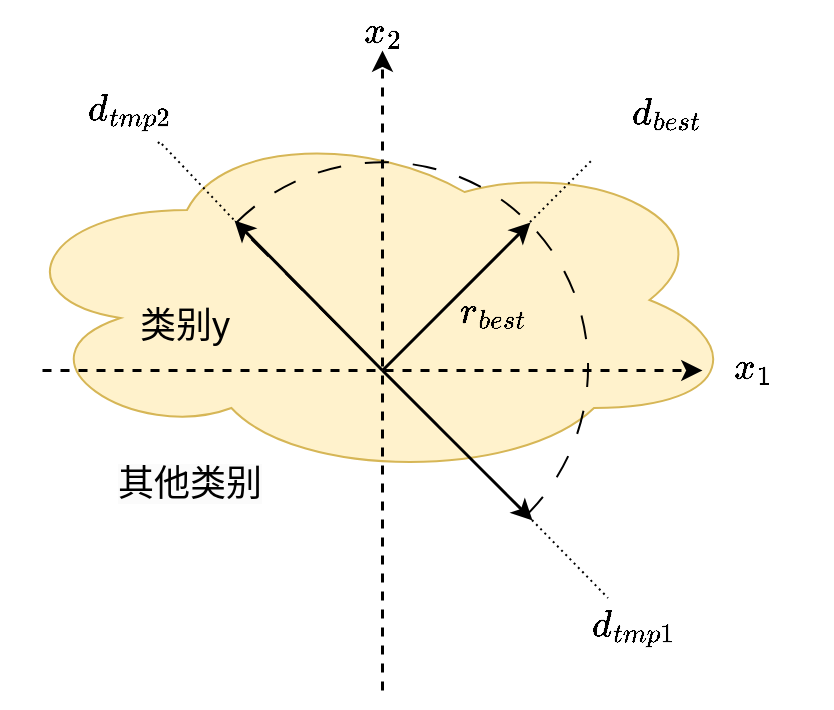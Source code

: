 <mxfile version="24.9.1">
  <diagram id="xYdNO2pWOcxc1LeID5YG" name="第 2 页">
    <mxGraphModel dx="374" dy="601" grid="1" gridSize="5" guides="1" tooltips="1" connect="1" arrows="1" fold="1" page="1" pageScale="1" pageWidth="850" pageHeight="1100" math="1" shadow="0">
      <root>
        <mxCell id="0" />
        <mxCell id="1" parent="0" />
        <mxCell id="ypvexTDK46IFZ8-2AjkU-25" value="" style="ellipse;shape=cloud;whiteSpace=wrap;html=1;fillColor=#fff2cc;strokeColor=#d6b656;" vertex="1" parent="1">
          <mxGeometry x="170" y="195" width="370" height="180" as="geometry" />
        </mxCell>
        <mxCell id="ypvexTDK46IFZ8-2AjkU-22" value="" style="verticalLabelPosition=bottom;verticalAlign=top;html=1;shape=mxgraph.basic.half_circle;rotation=-135;dashed=1;strokeWidth=1;dashPattern=12 12;fillColor=none;" vertex="1" parent="1">
          <mxGeometry x="293.32" y="230.9" width="206" height="103.83" as="geometry" />
        </mxCell>
        <mxCell id="ypvexTDK46IFZ8-2AjkU-1" value="" style="endArrow=classic;html=1;rounded=0;dashed=1;strokeWidth=1.5;" edge="1" parent="1">
          <mxGeometry width="50" height="50" relative="1" as="geometry">
            <mxPoint x="190" y="320" as="sourcePoint" />
            <mxPoint x="520" y="320" as="targetPoint" />
          </mxGeometry>
        </mxCell>
        <mxCell id="ypvexTDK46IFZ8-2AjkU-2" value="" style="endArrow=classic;html=1;rounded=0;dashed=1;strokeWidth=1.5;" edge="1" parent="1">
          <mxGeometry width="50" height="50" relative="1" as="geometry">
            <mxPoint x="360" y="480" as="sourcePoint" />
            <mxPoint x="360" y="160" as="targetPoint" />
          </mxGeometry>
        </mxCell>
        <mxCell id="ypvexTDK46IFZ8-2AjkU-9" value="" style="endArrow=classic;html=1;rounded=0;strokeWidth=1.5;" edge="1" parent="1">
          <mxGeometry width="50" height="50" relative="1" as="geometry">
            <mxPoint x="360" y="320" as="sourcePoint" />
            <mxPoint x="435" y="395" as="targetPoint" />
          </mxGeometry>
        </mxCell>
        <mxCell id="ypvexTDK46IFZ8-2AjkU-10" value="" style="endArrow=classic;html=1;rounded=0;strokeWidth=1.5;" edge="1" parent="1">
          <mxGeometry width="50" height="50" relative="1" as="geometry">
            <mxPoint x="360" y="320" as="sourcePoint" />
            <mxPoint x="434" y="246" as="targetPoint" />
          </mxGeometry>
        </mxCell>
        <mxCell id="ypvexTDK46IFZ8-2AjkU-8" value="" style="endArrow=classic;html=1;rounded=0;strokeWidth=1.5;" edge="1" parent="1">
          <mxGeometry width="50" height="50" relative="1" as="geometry">
            <mxPoint x="360" y="320" as="sourcePoint" />
            <mxPoint x="286" y="245" as="targetPoint" />
          </mxGeometry>
        </mxCell>
        <mxCell id="ypvexTDK46IFZ8-2AjkU-29" value="&lt;font style=&quot;font-size: 16px;&quot;&gt;$$x_2$$&lt;/font&gt;" style="text;html=1;align=center;verticalAlign=middle;resizable=0;points=[];autosize=1;strokeColor=none;fillColor=none;" vertex="1" parent="1">
          <mxGeometry x="320" y="135" width="80" height="32" as="geometry" />
        </mxCell>
        <mxCell id="ypvexTDK46IFZ8-2AjkU-30" value="&lt;span style=&quot;font-size: 16px;&quot;&gt;$$r_{best}$$&lt;/span&gt;" style="text;html=1;align=center;verticalAlign=middle;resizable=0;points=[];autosize=1;strokeColor=none;fillColor=none;" vertex="1" parent="1">
          <mxGeometry x="360" y="275" width="110" height="32" as="geometry" />
        </mxCell>
        <mxCell id="ypvexTDK46IFZ8-2AjkU-32" value="&lt;span style=&quot;font-size: 16px;&quot;&gt;$$d_{best}$$&lt;/span&gt;" style="text;html=1;align=center;verticalAlign=middle;resizable=0;points=[];autosize=1;strokeColor=none;fillColor=none;" vertex="1" parent="1">
          <mxGeometry x="445" y="175" width="113" height="32" as="geometry" />
        </mxCell>
        <mxCell id="ypvexTDK46IFZ8-2AjkU-35" value="" style="endArrow=none;dashed=1;html=1;rounded=0;dashPattern=1 2;" edge="1" parent="1">
          <mxGeometry width="50" height="50" relative="1" as="geometry">
            <mxPoint x="434" y="246" as="sourcePoint" />
            <mxPoint x="465" y="215" as="targetPoint" />
          </mxGeometry>
        </mxCell>
        <mxCell id="ypvexTDK46IFZ8-2AjkU-37" value="" style="endArrow=none;dashed=1;html=1;rounded=0;dashPattern=1 2;" edge="1" parent="1">
          <mxGeometry width="50" height="50" relative="1" as="geometry">
            <mxPoint x="435" y="395" as="sourcePoint" />
            <mxPoint x="473" y="434" as="targetPoint" />
          </mxGeometry>
        </mxCell>
        <mxCell id="ypvexTDK46IFZ8-2AjkU-38" value="" style="endArrow=none;dashed=1;html=1;rounded=0;dashPattern=1 2;" edge="1" parent="1" source="ypvexTDK46IFZ8-2AjkU-40">
          <mxGeometry width="50" height="50" relative="1" as="geometry">
            <mxPoint x="248" y="206" as="sourcePoint" />
            <mxPoint x="286" y="245" as="targetPoint" />
          </mxGeometry>
        </mxCell>
        <mxCell id="ypvexTDK46IFZ8-2AjkU-41" value="&lt;span style=&quot;font-size: 16px;&quot;&gt;$$d_{tmp1}$$&lt;/span&gt;" style="text;html=1;align=center;verticalAlign=middle;resizable=0;points=[];autosize=1;strokeColor=none;fillColor=none;" vertex="1" parent="1">
          <mxGeometry x="425" y="430" width="120" height="35" as="geometry" />
        </mxCell>
        <mxCell id="ypvexTDK46IFZ8-2AjkU-42" value="" style="endArrow=none;dashed=1;html=1;rounded=0;dashPattern=1 2;" edge="1" parent="1" target="ypvexTDK46IFZ8-2AjkU-40">
          <mxGeometry width="50" height="50" relative="1" as="geometry">
            <mxPoint x="248" y="206" as="sourcePoint" />
            <mxPoint x="286" y="245" as="targetPoint" />
          </mxGeometry>
        </mxCell>
        <mxCell id="ypvexTDK46IFZ8-2AjkU-40" value="&lt;span style=&quot;font-size: 16px;&quot;&gt;$$d_{tmp2}$$&lt;/span&gt;" style="text;html=1;align=center;verticalAlign=middle;resizable=0;points=[];autosize=1;strokeColor=none;fillColor=none;" vertex="1" parent="1">
          <mxGeometry x="173.32" y="172" width="120" height="35" as="geometry" />
        </mxCell>
        <mxCell id="ypvexTDK46IFZ8-2AjkU-44" value="&lt;font style=&quot;font-size: 18px;&quot;&gt;类别y&lt;/font&gt;" style="text;html=1;align=center;verticalAlign=middle;resizable=0;points=[];autosize=1;strokeColor=none;fillColor=none;" vertex="1" parent="1">
          <mxGeometry x="228" y="278" width="65" height="40" as="geometry" />
        </mxCell>
        <mxCell id="ypvexTDK46IFZ8-2AjkU-45" value="&lt;span style=&quot;color: rgb(0, 0, 0); font-family: Helvetica; font-size: 18px; font-style: normal; font-variant-ligatures: normal; font-variant-caps: normal; font-weight: 400; letter-spacing: normal; orphans: 2; text-align: center; text-indent: 0px; text-transform: none; widows: 2; word-spacing: 0px; -webkit-text-stroke-width: 0px; white-space: nowrap; background-color: rgb(251, 251, 251); text-decoration-thickness: initial; text-decoration-style: initial; text-decoration-color: initial; display: inline !important; float: none;&quot;&gt;其他类别&lt;/span&gt;" style="text;whiteSpace=wrap;html=1;" vertex="1" parent="1">
          <mxGeometry x="225.5" y="360" width="70" height="45" as="geometry" />
        </mxCell>
        <mxCell id="ypvexTDK46IFZ8-2AjkU-47" value="&lt;font style=&quot;font-size: 16px;&quot;&gt;$$x_1$$&lt;/font&gt;" style="text;html=1;align=center;verticalAlign=middle;resizable=0;points=[];autosize=1;strokeColor=none;fillColor=none;" vertex="1" parent="1">
          <mxGeometry x="505" y="301.73" width="80" height="35" as="geometry" />
        </mxCell>
      </root>
    </mxGraphModel>
  </diagram>
</mxfile>
